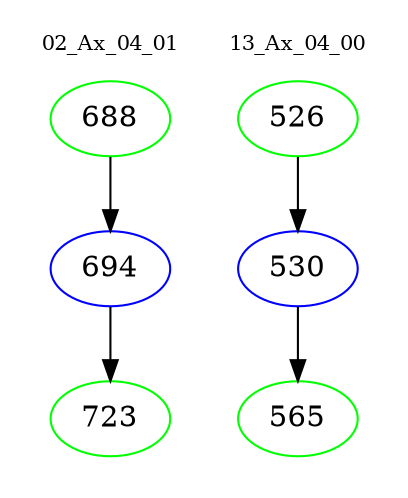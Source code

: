 digraph{
subgraph cluster_0 {
color = white
label = "02_Ax_04_01";
fontsize=10;
T0_688 [label="688", color="green"]
T0_688 -> T0_694 [color="black"]
T0_694 [label="694", color="blue"]
T0_694 -> T0_723 [color="black"]
T0_723 [label="723", color="green"]
}
subgraph cluster_1 {
color = white
label = "13_Ax_04_00";
fontsize=10;
T1_526 [label="526", color="green"]
T1_526 -> T1_530 [color="black"]
T1_530 [label="530", color="blue"]
T1_530 -> T1_565 [color="black"]
T1_565 [label="565", color="green"]
}
}
